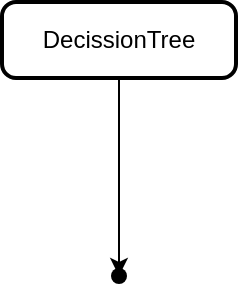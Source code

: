 <mxfile version="21.6.5" type="github">
  <diagram name="Page-1" id="dw2B5zM220cwQ2C_lmCP">
    <mxGraphModel dx="880" dy="470" grid="1" gridSize="10" guides="1" tooltips="1" connect="1" arrows="1" fold="1" page="1" pageScale="1" pageWidth="850" pageHeight="1100" math="0" shadow="0">
      <root>
        <mxCell id="0" />
        <mxCell id="1" parent="0" />
        <mxCell id="xToHTT3VNN6i4KSnR3Zl-3" value="" style="edgeStyle=orthogonalEdgeStyle;rounded=0;orthogonalLoop=1;jettySize=auto;html=1;" edge="1" parent="1" source="2" target="xToHTT3VNN6i4KSnR3Zl-2">
          <mxGeometry relative="1" as="geometry" />
        </mxCell>
        <mxCell id="2" value="DecissionTree" style="rounded=1;absoluteArcSize=1;arcSize=14;whiteSpace=wrap;strokeWidth=2;" parent="1" vertex="1">
          <mxGeometry x="15" y="15" width="117" height="38" as="geometry" />
        </mxCell>
        <mxCell id="xToHTT3VNN6i4KSnR3Zl-2" value="" style="shape=waypoint;sketch=0;size=6;pointerEvents=1;points=[];fillColor=default;resizable=0;rotatable=0;perimeter=centerPerimeter;snapToPoint=1;rounded=1;arcSize=14;strokeWidth=2;" vertex="1" parent="1">
          <mxGeometry x="63.5" y="142" width="20" height="20" as="geometry" />
        </mxCell>
      </root>
    </mxGraphModel>
  </diagram>
</mxfile>
